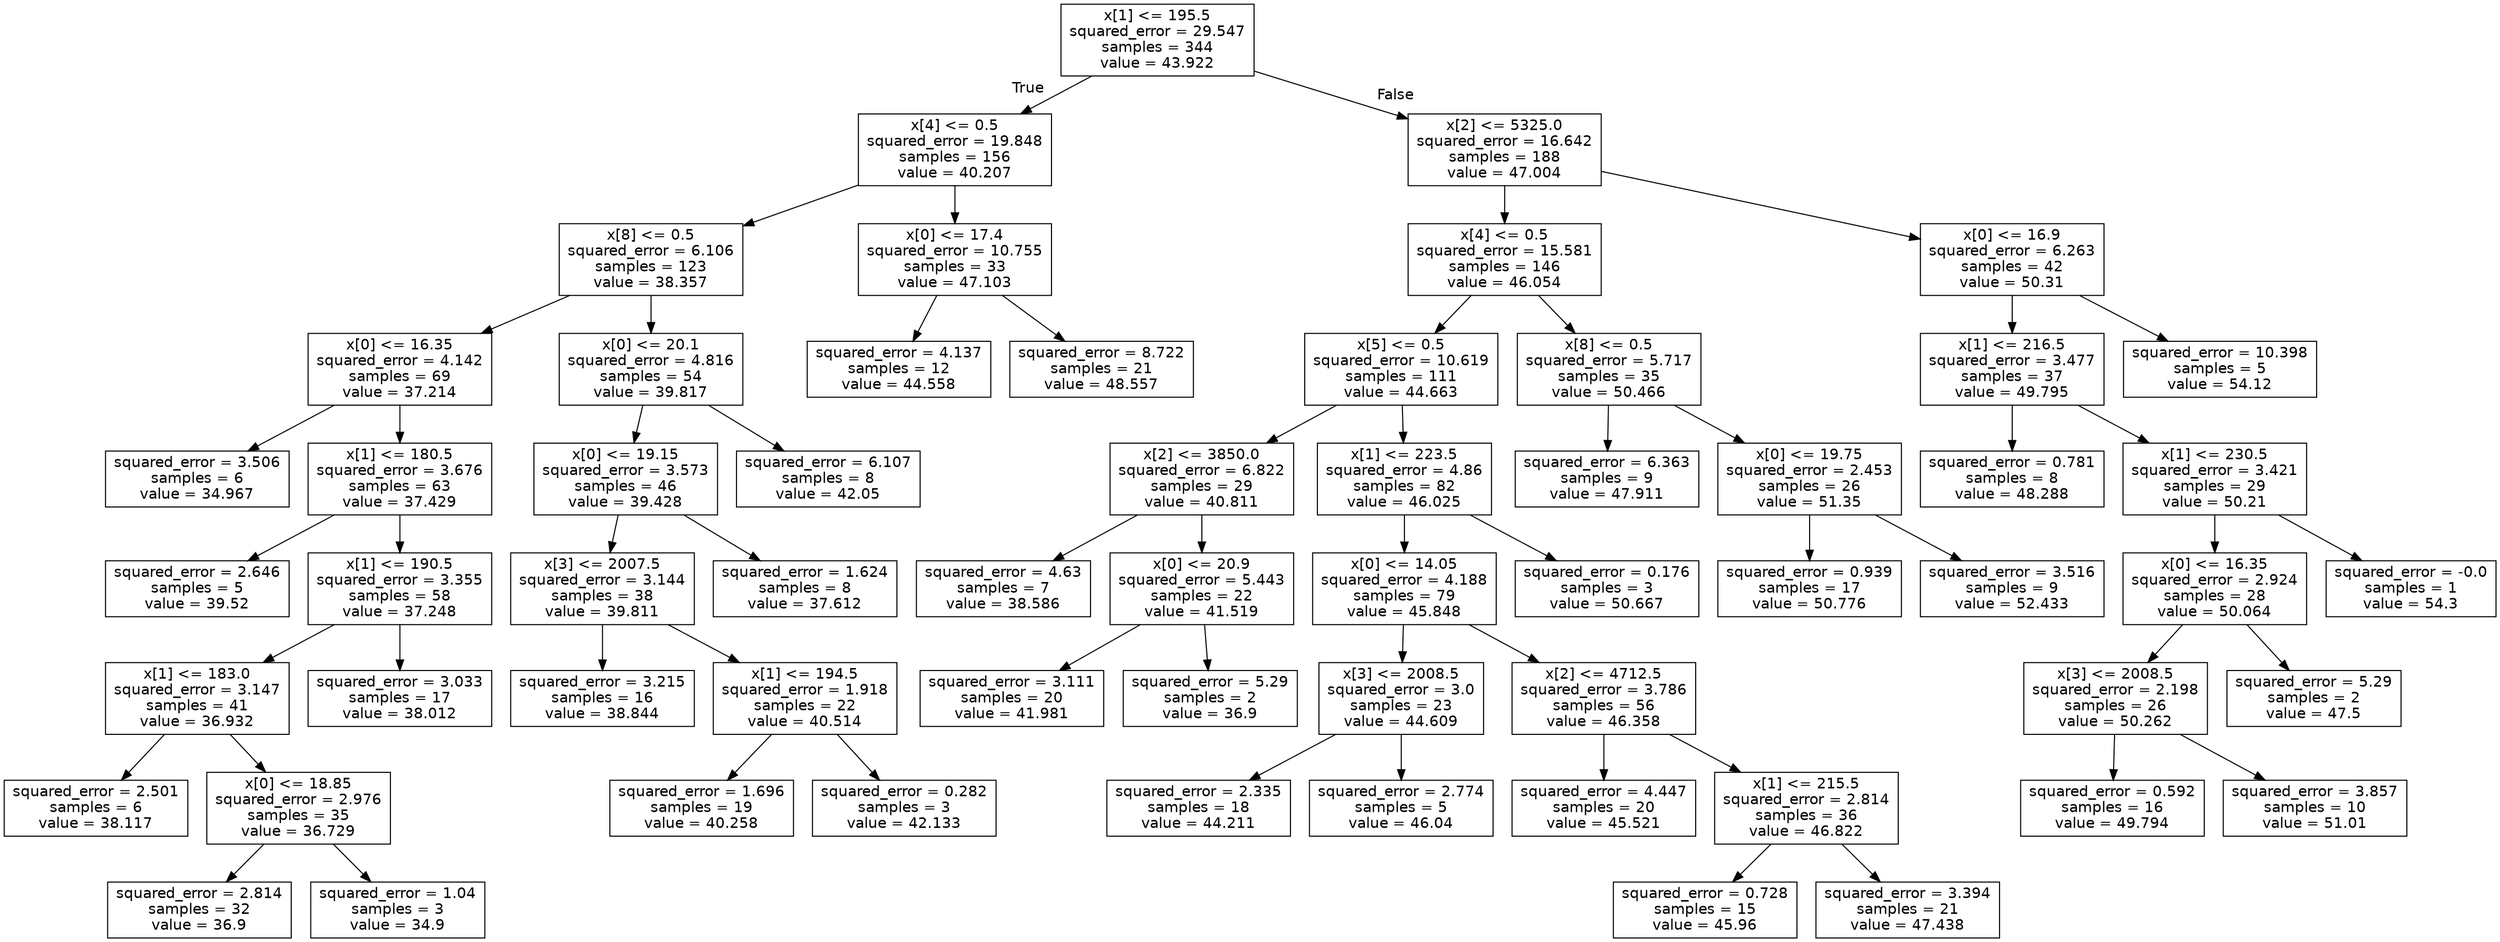 digraph Tree {
node [shape=box, fontname="helvetica"] ;
edge [fontname="helvetica"] ;
0 [label="x[1] <= 195.5\nsquared_error = 29.547\nsamples = 344\nvalue = 43.922"] ;
1 [label="x[4] <= 0.5\nsquared_error = 19.848\nsamples = 156\nvalue = 40.207"] ;
0 -> 1 [labeldistance=2.5, labelangle=45, headlabel="True"] ;
2 [label="x[8] <= 0.5\nsquared_error = 6.106\nsamples = 123\nvalue = 38.357"] ;
1 -> 2 ;
3 [label="x[0] <= 16.35\nsquared_error = 4.142\nsamples = 69\nvalue = 37.214"] ;
2 -> 3 ;
4 [label="squared_error = 3.506\nsamples = 6\nvalue = 34.967"] ;
3 -> 4 ;
5 [label="x[1] <= 180.5\nsquared_error = 3.676\nsamples = 63\nvalue = 37.429"] ;
3 -> 5 ;
6 [label="squared_error = 2.646\nsamples = 5\nvalue = 39.52"] ;
5 -> 6 ;
7 [label="x[1] <= 190.5\nsquared_error = 3.355\nsamples = 58\nvalue = 37.248"] ;
5 -> 7 ;
8 [label="x[1] <= 183.0\nsquared_error = 3.147\nsamples = 41\nvalue = 36.932"] ;
7 -> 8 ;
9 [label="squared_error = 2.501\nsamples = 6\nvalue = 38.117"] ;
8 -> 9 ;
10 [label="x[0] <= 18.85\nsquared_error = 2.976\nsamples = 35\nvalue = 36.729"] ;
8 -> 10 ;
11 [label="squared_error = 2.814\nsamples = 32\nvalue = 36.9"] ;
10 -> 11 ;
12 [label="squared_error = 1.04\nsamples = 3\nvalue = 34.9"] ;
10 -> 12 ;
13 [label="squared_error = 3.033\nsamples = 17\nvalue = 38.012"] ;
7 -> 13 ;
14 [label="x[0] <= 20.1\nsquared_error = 4.816\nsamples = 54\nvalue = 39.817"] ;
2 -> 14 ;
15 [label="x[0] <= 19.15\nsquared_error = 3.573\nsamples = 46\nvalue = 39.428"] ;
14 -> 15 ;
16 [label="x[3] <= 2007.5\nsquared_error = 3.144\nsamples = 38\nvalue = 39.811"] ;
15 -> 16 ;
17 [label="squared_error = 3.215\nsamples = 16\nvalue = 38.844"] ;
16 -> 17 ;
18 [label="x[1] <= 194.5\nsquared_error = 1.918\nsamples = 22\nvalue = 40.514"] ;
16 -> 18 ;
19 [label="squared_error = 1.696\nsamples = 19\nvalue = 40.258"] ;
18 -> 19 ;
20 [label="squared_error = 0.282\nsamples = 3\nvalue = 42.133"] ;
18 -> 20 ;
21 [label="squared_error = 1.624\nsamples = 8\nvalue = 37.612"] ;
15 -> 21 ;
22 [label="squared_error = 6.107\nsamples = 8\nvalue = 42.05"] ;
14 -> 22 ;
23 [label="x[0] <= 17.4\nsquared_error = 10.755\nsamples = 33\nvalue = 47.103"] ;
1 -> 23 ;
24 [label="squared_error = 4.137\nsamples = 12\nvalue = 44.558"] ;
23 -> 24 ;
25 [label="squared_error = 8.722\nsamples = 21\nvalue = 48.557"] ;
23 -> 25 ;
26 [label="x[2] <= 5325.0\nsquared_error = 16.642\nsamples = 188\nvalue = 47.004"] ;
0 -> 26 [labeldistance=2.5, labelangle=-45, headlabel="False"] ;
27 [label="x[4] <= 0.5\nsquared_error = 15.581\nsamples = 146\nvalue = 46.054"] ;
26 -> 27 ;
28 [label="x[5] <= 0.5\nsquared_error = 10.619\nsamples = 111\nvalue = 44.663"] ;
27 -> 28 ;
29 [label="x[2] <= 3850.0\nsquared_error = 6.822\nsamples = 29\nvalue = 40.811"] ;
28 -> 29 ;
30 [label="squared_error = 4.63\nsamples = 7\nvalue = 38.586"] ;
29 -> 30 ;
31 [label="x[0] <= 20.9\nsquared_error = 5.443\nsamples = 22\nvalue = 41.519"] ;
29 -> 31 ;
32 [label="squared_error = 3.111\nsamples = 20\nvalue = 41.981"] ;
31 -> 32 ;
33 [label="squared_error = 5.29\nsamples = 2\nvalue = 36.9"] ;
31 -> 33 ;
34 [label="x[1] <= 223.5\nsquared_error = 4.86\nsamples = 82\nvalue = 46.025"] ;
28 -> 34 ;
35 [label="x[0] <= 14.05\nsquared_error = 4.188\nsamples = 79\nvalue = 45.848"] ;
34 -> 35 ;
36 [label="x[3] <= 2008.5\nsquared_error = 3.0\nsamples = 23\nvalue = 44.609"] ;
35 -> 36 ;
37 [label="squared_error = 2.335\nsamples = 18\nvalue = 44.211"] ;
36 -> 37 ;
38 [label="squared_error = 2.774\nsamples = 5\nvalue = 46.04"] ;
36 -> 38 ;
39 [label="x[2] <= 4712.5\nsquared_error = 3.786\nsamples = 56\nvalue = 46.358"] ;
35 -> 39 ;
40 [label="squared_error = 4.447\nsamples = 20\nvalue = 45.521"] ;
39 -> 40 ;
41 [label="x[1] <= 215.5\nsquared_error = 2.814\nsamples = 36\nvalue = 46.822"] ;
39 -> 41 ;
42 [label="squared_error = 0.728\nsamples = 15\nvalue = 45.96"] ;
41 -> 42 ;
43 [label="squared_error = 3.394\nsamples = 21\nvalue = 47.438"] ;
41 -> 43 ;
44 [label="squared_error = 0.176\nsamples = 3\nvalue = 50.667"] ;
34 -> 44 ;
45 [label="x[8] <= 0.5\nsquared_error = 5.717\nsamples = 35\nvalue = 50.466"] ;
27 -> 45 ;
46 [label="squared_error = 6.363\nsamples = 9\nvalue = 47.911"] ;
45 -> 46 ;
47 [label="x[0] <= 19.75\nsquared_error = 2.453\nsamples = 26\nvalue = 51.35"] ;
45 -> 47 ;
48 [label="squared_error = 0.939\nsamples = 17\nvalue = 50.776"] ;
47 -> 48 ;
49 [label="squared_error = 3.516\nsamples = 9\nvalue = 52.433"] ;
47 -> 49 ;
50 [label="x[0] <= 16.9\nsquared_error = 6.263\nsamples = 42\nvalue = 50.31"] ;
26 -> 50 ;
51 [label="x[1] <= 216.5\nsquared_error = 3.477\nsamples = 37\nvalue = 49.795"] ;
50 -> 51 ;
52 [label="squared_error = 0.781\nsamples = 8\nvalue = 48.288"] ;
51 -> 52 ;
53 [label="x[1] <= 230.5\nsquared_error = 3.421\nsamples = 29\nvalue = 50.21"] ;
51 -> 53 ;
54 [label="x[0] <= 16.35\nsquared_error = 2.924\nsamples = 28\nvalue = 50.064"] ;
53 -> 54 ;
55 [label="x[3] <= 2008.5\nsquared_error = 2.198\nsamples = 26\nvalue = 50.262"] ;
54 -> 55 ;
56 [label="squared_error = 0.592\nsamples = 16\nvalue = 49.794"] ;
55 -> 56 ;
57 [label="squared_error = 3.857\nsamples = 10\nvalue = 51.01"] ;
55 -> 57 ;
58 [label="squared_error = 5.29\nsamples = 2\nvalue = 47.5"] ;
54 -> 58 ;
59 [label="squared_error = -0.0\nsamples = 1\nvalue = 54.3"] ;
53 -> 59 ;
60 [label="squared_error = 10.398\nsamples = 5\nvalue = 54.12"] ;
50 -> 60 ;
}
